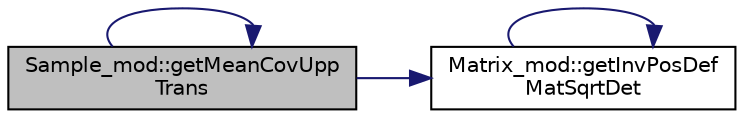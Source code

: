 digraph "Sample_mod::getMeanCovUppTrans"
{
 // LATEX_PDF_SIZE
  edge [fontname="Helvetica",fontsize="10",labelfontname="Helvetica",labelfontsize="10"];
  node [fontname="Helvetica",fontsize="10",shape=record];
  rankdir="LR";
  Node1 [label="Sample_mod::getMeanCovUpp\lTrans",height=0.2,width=0.4,color="black", fillcolor="grey75", style="filled", fontcolor="black",tooltip="Return the sample mean and the upper triangle of the covariance matrix of the input sample."];
  Node1 -> Node2 [color="midnightblue",fontsize="10",style="solid",fontname="Helvetica"];
  Node2 [label="Matrix_mod::getInvPosDef\lMatSqrtDet",height=0.2,width=0.4,color="black", fillcolor="white", style="filled",URL="$namespaceMatrix__mod.html#aa08a21e9b35cd8a96d4442b300d3d993",tooltip="Return the inverse matrix of a symmetric-positive-definite input matrix, which is given in the upper ..."];
  Node2 -> Node2 [color="midnightblue",fontsize="10",style="solid",fontname="Helvetica"];
  Node1 -> Node1 [color="midnightblue",fontsize="10",style="solid",fontname="Helvetica"];
}
